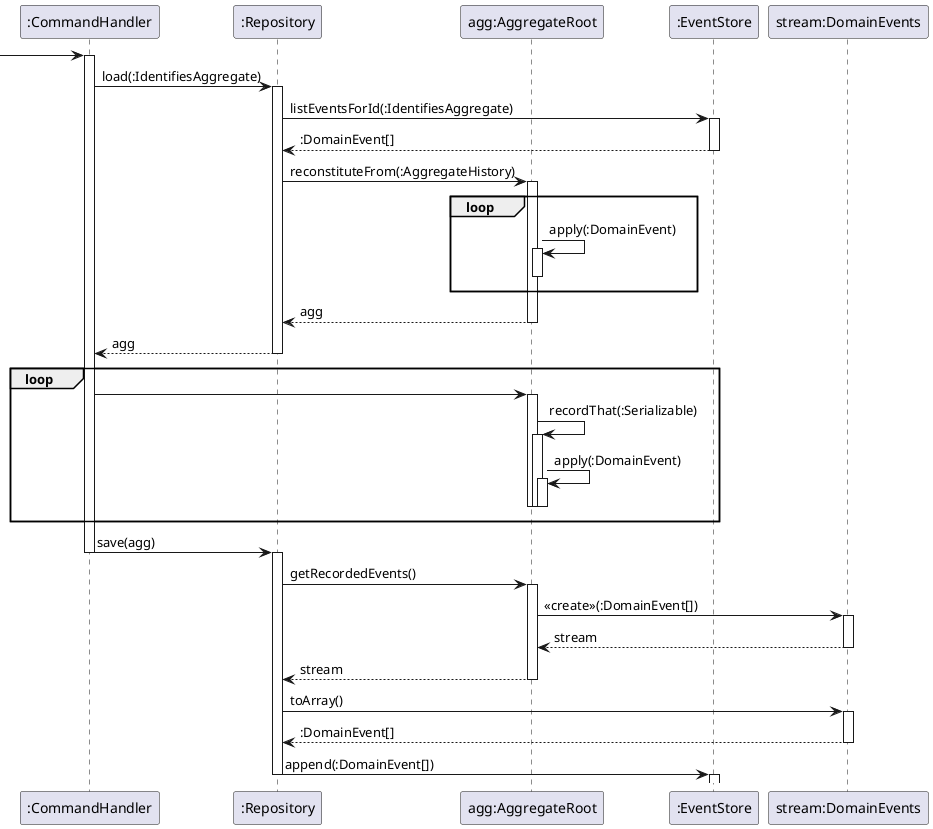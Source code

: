 @startuml
participant ":CommandHandler" as CoHa
participant ":Repository" as Repo
participant "agg:AggregateRoot" as AgRt
participant ":EventStore" as EvSt
participant "stream:DomainEvents" as DoEv
-> CoHa
activate CoHa
CoHa -> Repo: load(:IdentifiesAggregate)
activate Repo
Repo -> EvSt: listEventsForId(:IdentifiesAggregate)
activate EvSt
Repo <-- EvSt: :DomainEvent[]
deactivate EvSt
Repo -> AgRt: reconstituteFrom(:AggregateHistory)
activate AgRt
loop
AgRt -> AgRt: apply(:DomainEvent)
activate AgRt
deactivate AgRt
end
Repo <-- AgRt: agg
deactivate AgRt
CoHa <-- Repo: agg
deactivate Repo
loop
CoHa -> AgRt
activate AgRt
AgRt -> AgRt: recordThat(:Serializable)
activate AgRt
AgRt -> AgRt: apply(:DomainEvent)
activate AgRt
deactivate AgRt
deactivate AgRt
deactivate AgRt
end
CoHa -> Repo: save(agg)
deactivate CoHa
activate Repo
Repo -> AgRt: getRecordedEvents()
activate AgRt
AgRt -> DoEv: <<create>>(:DomainEvent[])
activate DoEv
AgRt <-- DoEv: stream
deactivate DoEv
Repo <-- AgRt: stream
deactivate AgRt
Repo -> DoEv: toArray()
activate DoEv
Repo <-- DoEv: :DomainEvent[]
deactivate DoEv
Repo -> EvSt: append(:DomainEvent[])
deactivate Repo
activate EvSt
deactivate EvSt
@enduml
